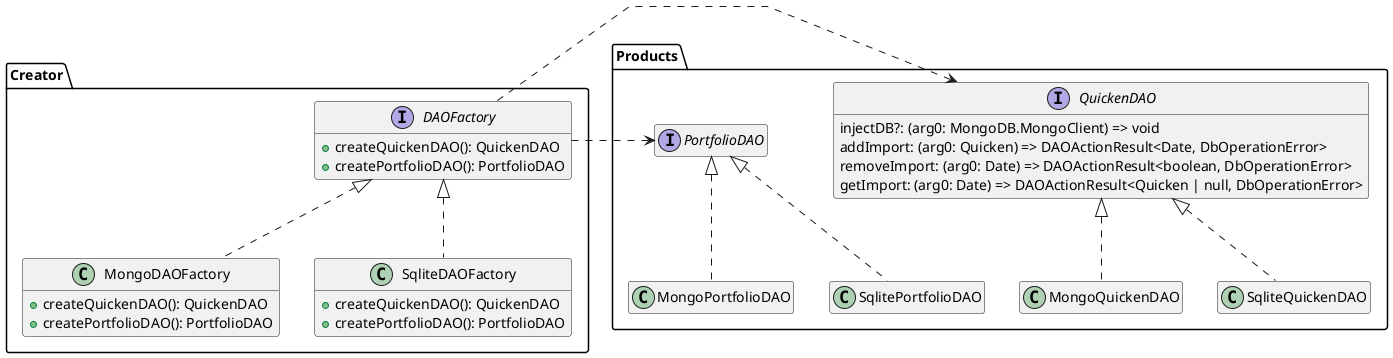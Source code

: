 @startuml DAO Classes and Interfaces
skinparam linetype polyline
top to bottom direction

package Products {
  interface QuickenDAO {
    injectDB?: (arg0: MongoDB.MongoClient) => void
    addImport: (arg0: Quicken) => DAOActionResult<Date, DbOperationError>
    removeImport: (arg0: Date) => DAOActionResult<boolean, DbOperationError>
    getImport: (arg0: Date) => DAOActionResult<Quicken | null, DbOperationError>
  }
  class MongoQuickenDAO implements QuickenDAO
  class SqliteQuickenDAO implements QuickenDAO

  interface PortfolioDAO
  class MongoPortfolioDAO implements PortfolioDAO
  class SqlitePortfolioDAO implements PortfolioDAO
}

package Creator {
  interface DAOFactory {
    + createQuickenDAO(): QuickenDAO
    + createPortfolioDAO(): PortfolioDAO
  }
  class MongoDAOFactory implements DAOFactory {
    + createQuickenDAO(): QuickenDAO
    + createPortfolioDAO(): PortfolioDAO
  }
  class SqliteDAOFactory implements DAOFactory {
    + createQuickenDAO(): QuickenDAO
    + createPortfolioDAO(): PortfolioDAO
  }
}

DAOFactory ..r..> QuickenDAO
DAOFactory ..r..> PortfolioDAO
hide members
show DAOFactory methods
show MongoDAOFactory methods
show SqliteDAOFactory methods
show QuickenDAO methods
@enduml